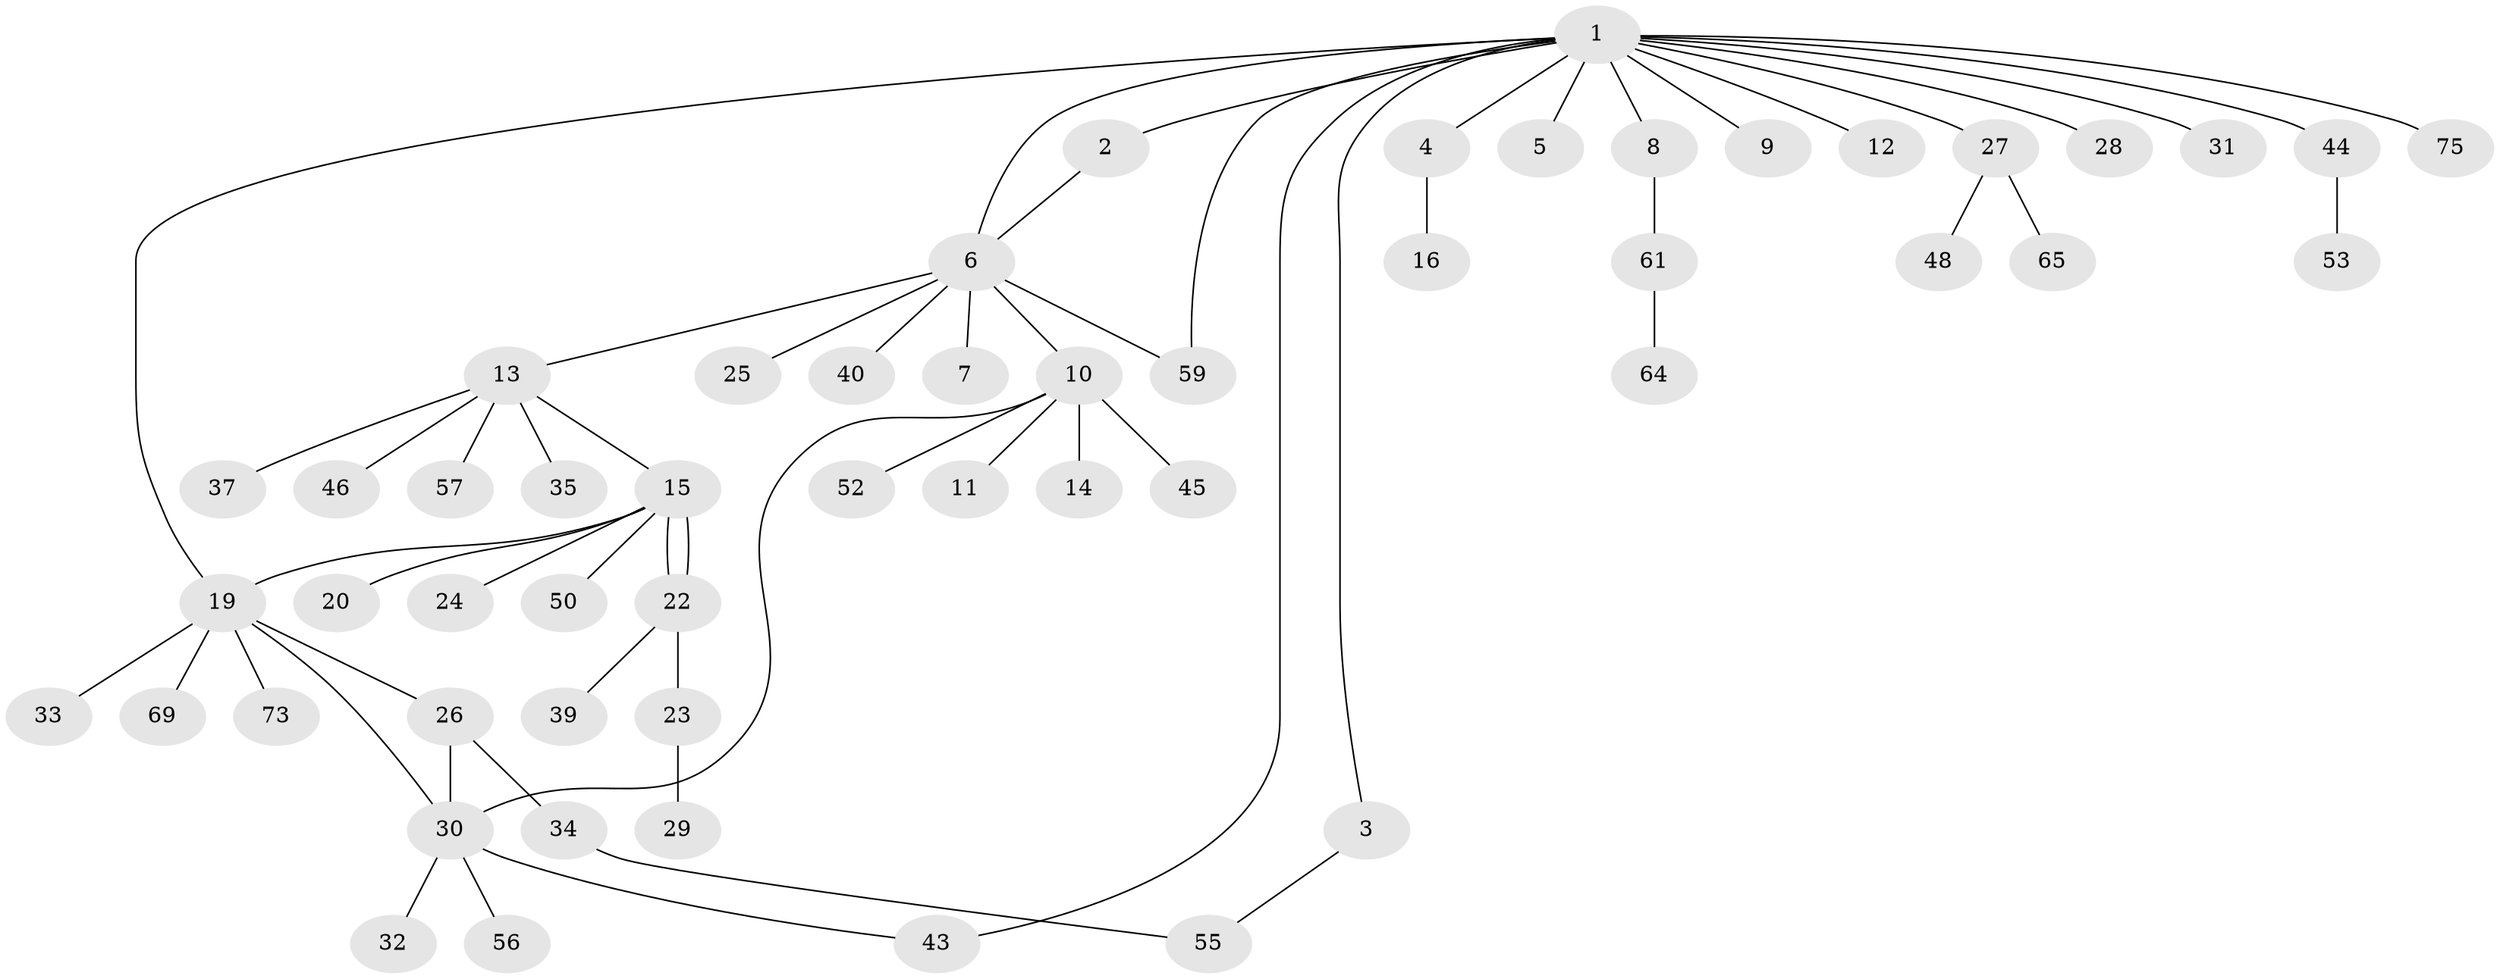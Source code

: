 // Generated by graph-tools (version 1.1) at 2025/51/02/27/25 19:51:59]
// undirected, 53 vertices, 60 edges
graph export_dot {
graph [start="1"]
  node [color=gray90,style=filled];
  1 [super="+18"];
  2;
  3 [super="+41"];
  4 [super="+38"];
  5;
  6 [super="+17"];
  7;
  8 [super="+47"];
  9;
  10 [super="+21"];
  11;
  12 [super="+68"];
  13 [super="+42"];
  14;
  15 [super="+71"];
  16;
  19 [super="+49"];
  20;
  22 [super="+63"];
  23 [super="+54"];
  24;
  25;
  26;
  27 [super="+60"];
  28 [super="+62"];
  29;
  30 [super="+67"];
  31;
  32;
  33;
  34 [super="+58"];
  35 [super="+36"];
  37;
  39 [super="+51"];
  40;
  43 [super="+72"];
  44;
  45;
  46;
  48;
  50;
  52;
  53;
  55 [super="+74"];
  56;
  57;
  59 [super="+66"];
  61 [super="+70"];
  64;
  65;
  69;
  73;
  75;
  1 -- 2;
  1 -- 3;
  1 -- 4;
  1 -- 5;
  1 -- 8;
  1 -- 9;
  1 -- 12;
  1 -- 27;
  1 -- 28;
  1 -- 31;
  1 -- 59;
  1 -- 75;
  1 -- 6;
  1 -- 19;
  1 -- 43;
  1 -- 44;
  2 -- 6;
  3 -- 55;
  4 -- 16;
  6 -- 7;
  6 -- 10;
  6 -- 13;
  6 -- 25;
  6 -- 40;
  6 -- 59;
  8 -- 61;
  10 -- 11;
  10 -- 14;
  10 -- 30;
  10 -- 45;
  10 -- 52;
  13 -- 15;
  13 -- 35;
  13 -- 37;
  13 -- 46;
  13 -- 57;
  15 -- 19;
  15 -- 20;
  15 -- 22;
  15 -- 22;
  15 -- 24;
  15 -- 50;
  19 -- 26;
  19 -- 30;
  19 -- 33;
  19 -- 69;
  19 -- 73;
  22 -- 23;
  22 -- 39;
  23 -- 29;
  26 -- 34;
  26 -- 30;
  27 -- 48;
  27 -- 65;
  30 -- 32;
  30 -- 56;
  30 -- 43;
  34 -- 55;
  44 -- 53;
  61 -- 64;
}
